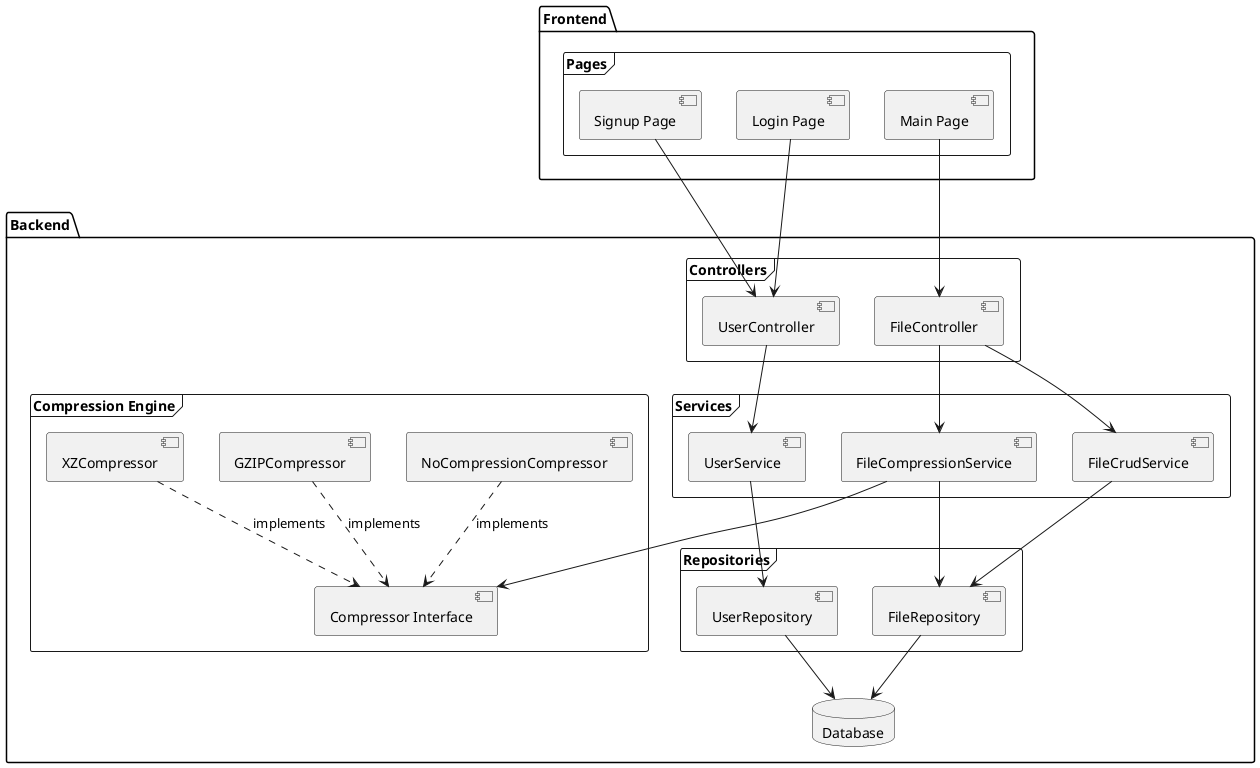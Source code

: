 @startuml
package "Frontend" {
  frame "Pages" {
    [Login Page]
    [Signup Page]
    [Main Page]
  }
}

package "Backend" {
  frame "Controllers" {
    [FileController]
    [UserController]
  }

  frame "Services" {
    [FileCompressionService]
    [UserService]
    [FileCrudService]
  }

  frame "Compression Engine" {
    [Compressor Interface]
    [NoCompressionCompressor]
    [GZIPCompressor]
    [XZCompressor]
  }

  frame "Repositories" {
    [FileRepository]
    [UserRepository]
  }

  database "Database" {
  }
}

[Login Page] --> [UserController]
[Signup Page] --> [UserController]
[Main Page] --> [FileController]

[UserController] --> [UserService]
[FileController] --> [FileCrudService]
[FileController] --> [FileCompressionService]

[UserService] --> [UserRepository]
[FileCrudService] --> [FileRepository]
[FileCompressionService] --> [Compressor Interface]
[FileCompressionService] --> [FileRepository]


[NoCompressionCompressor] ..> [Compressor Interface] : implements
[GZIPCompressor] ..> [Compressor Interface] : implements
[XZCompressor] ..> [Compressor Interface] : implements

[FileRepository] --> [Database]
[UserRepository] --> [Database]

@enduml
